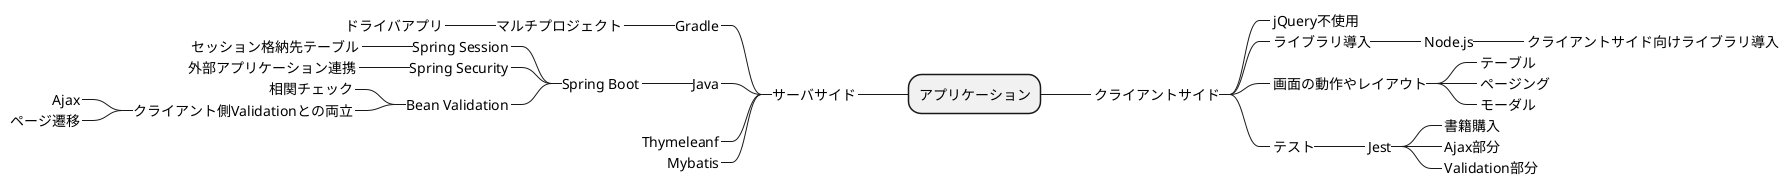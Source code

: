 @startmindmap Spring-Practice-2023
+ アプリケーション
++_ クライアントサイド
+++_ jQuery不使用
+++_ ライブラリ導入
++++_ Node.js
+++++_ クライアントサイド向けライブラリ導入
+++_ 画面の動作やレイアウト
++++_ テーブル
++++_ ページング
++++_ モーダル
+++_ テスト
++++_ Jest
+++++_ 書籍購入
+++++_ Ajax部分
+++++_ Validation部分

left side 

--_ サーバサイド
---_ Gradle
----_ マルチプロジェクト
-----_ ドライバアプリ
---_ Java
----_ Spring Boot
-----_ Spring Session
------_ セッション格納先テーブル
-----_ Spring Security
------_ 外部アプリケーション連携
-----_ Bean Validation
------_ 相関チェック
------_ クライアント側Validationとの両立
-------_ Ajax
-------_ ページ遷移
---_ Thymeleanf
---_ Mybatis

@endmindmap

